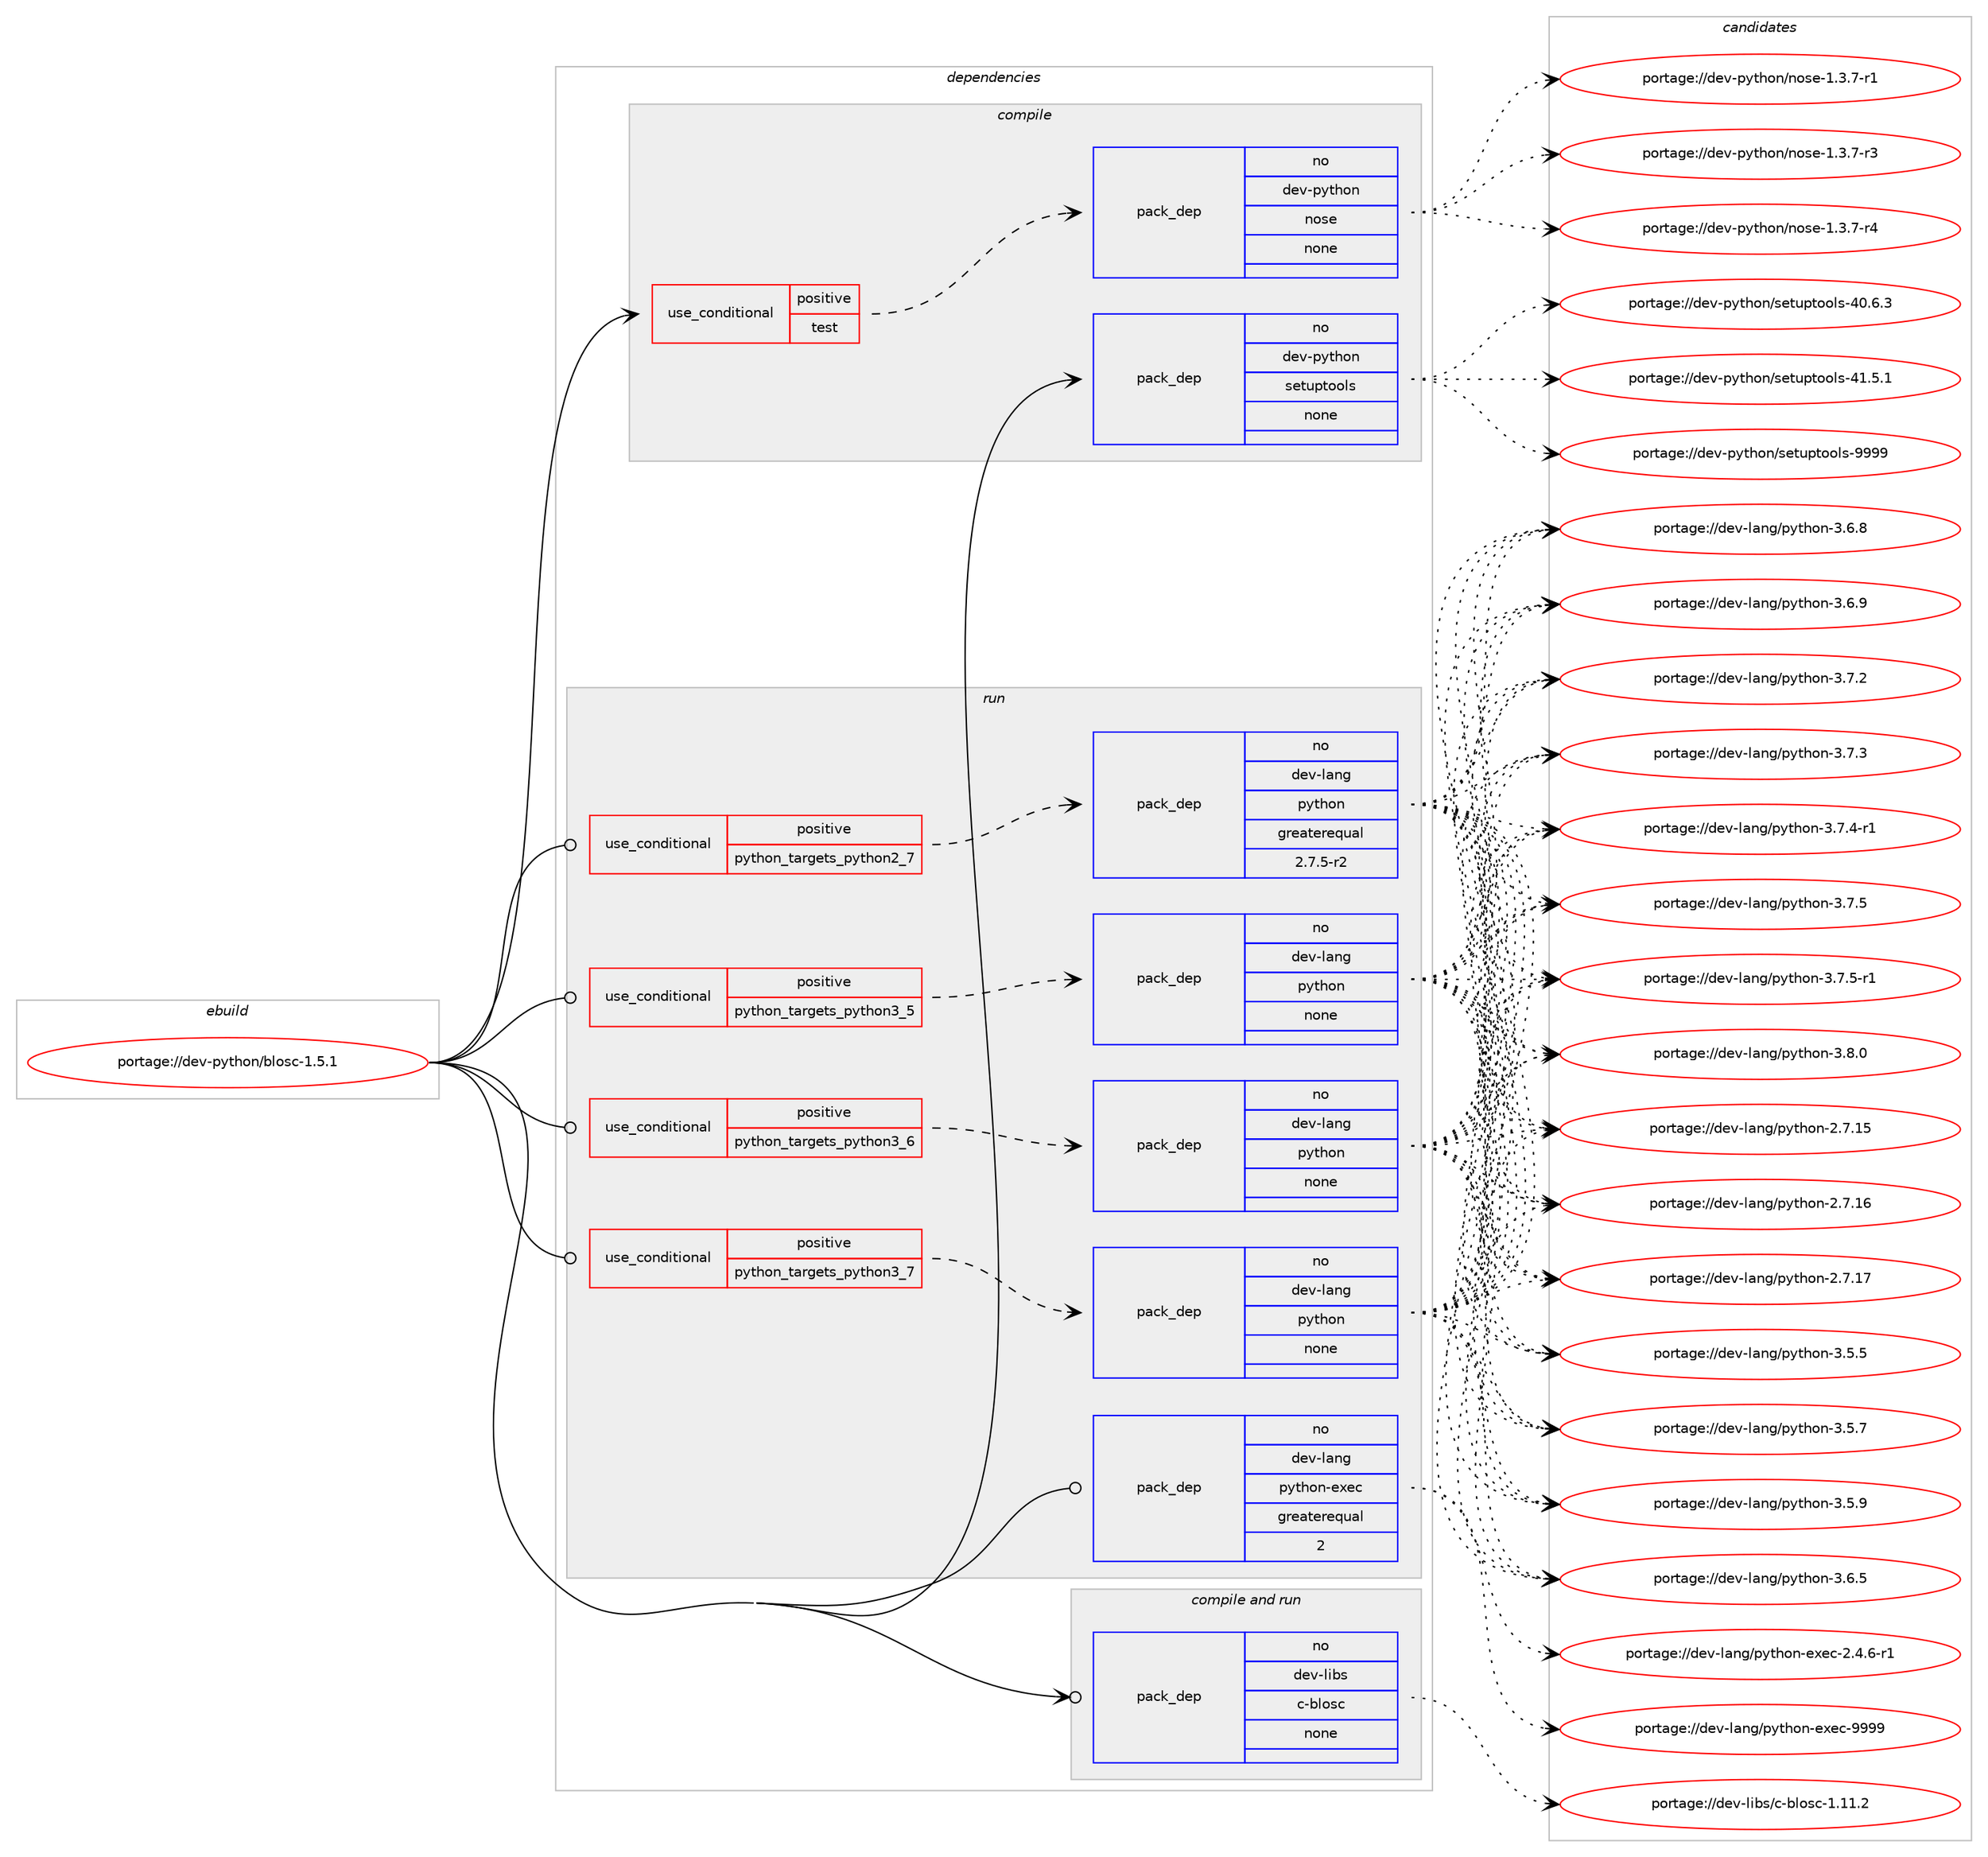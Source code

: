 digraph prolog {

# *************
# Graph options
# *************

newrank=true;
concentrate=true;
compound=true;
graph [rankdir=LR,fontname=Helvetica,fontsize=10,ranksep=1.5];#, ranksep=2.5, nodesep=0.2];
edge  [arrowhead=vee];
node  [fontname=Helvetica,fontsize=10];

# **********
# The ebuild
# **********

subgraph cluster_leftcol {
color=gray;
rank=same;
label=<<i>ebuild</i>>;
id [label="portage://dev-python/blosc-1.5.1", color=red, width=4, href="../dev-python/blosc-1.5.1.svg"];
}

# ****************
# The dependencies
# ****************

subgraph cluster_midcol {
color=gray;
label=<<i>dependencies</i>>;
subgraph cluster_compile {
fillcolor="#eeeeee";
style=filled;
label=<<i>compile</i>>;
subgraph cond26315 {
dependency132195 [label=<<TABLE BORDER="0" CELLBORDER="1" CELLSPACING="0" CELLPADDING="4"><TR><TD ROWSPAN="3" CELLPADDING="10">use_conditional</TD></TR><TR><TD>positive</TD></TR><TR><TD>test</TD></TR></TABLE>>, shape=none, color=red];
subgraph pack102574 {
dependency132196 [label=<<TABLE BORDER="0" CELLBORDER="1" CELLSPACING="0" CELLPADDING="4" WIDTH="220"><TR><TD ROWSPAN="6" CELLPADDING="30">pack_dep</TD></TR><TR><TD WIDTH="110">no</TD></TR><TR><TD>dev-python</TD></TR><TR><TD>nose</TD></TR><TR><TD>none</TD></TR><TR><TD></TD></TR></TABLE>>, shape=none, color=blue];
}
dependency132195:e -> dependency132196:w [weight=20,style="dashed",arrowhead="vee"];
}
id:e -> dependency132195:w [weight=20,style="solid",arrowhead="vee"];
subgraph pack102575 {
dependency132197 [label=<<TABLE BORDER="0" CELLBORDER="1" CELLSPACING="0" CELLPADDING="4" WIDTH="220"><TR><TD ROWSPAN="6" CELLPADDING="30">pack_dep</TD></TR><TR><TD WIDTH="110">no</TD></TR><TR><TD>dev-python</TD></TR><TR><TD>setuptools</TD></TR><TR><TD>none</TD></TR><TR><TD></TD></TR></TABLE>>, shape=none, color=blue];
}
id:e -> dependency132197:w [weight=20,style="solid",arrowhead="vee"];
}
subgraph cluster_compileandrun {
fillcolor="#eeeeee";
style=filled;
label=<<i>compile and run</i>>;
subgraph pack102576 {
dependency132198 [label=<<TABLE BORDER="0" CELLBORDER="1" CELLSPACING="0" CELLPADDING="4" WIDTH="220"><TR><TD ROWSPAN="6" CELLPADDING="30">pack_dep</TD></TR><TR><TD WIDTH="110">no</TD></TR><TR><TD>dev-libs</TD></TR><TR><TD>c-blosc</TD></TR><TR><TD>none</TD></TR><TR><TD></TD></TR></TABLE>>, shape=none, color=blue];
}
id:e -> dependency132198:w [weight=20,style="solid",arrowhead="odotvee"];
}
subgraph cluster_run {
fillcolor="#eeeeee";
style=filled;
label=<<i>run</i>>;
subgraph cond26316 {
dependency132199 [label=<<TABLE BORDER="0" CELLBORDER="1" CELLSPACING="0" CELLPADDING="4"><TR><TD ROWSPAN="3" CELLPADDING="10">use_conditional</TD></TR><TR><TD>positive</TD></TR><TR><TD>python_targets_python2_7</TD></TR></TABLE>>, shape=none, color=red];
subgraph pack102577 {
dependency132200 [label=<<TABLE BORDER="0" CELLBORDER="1" CELLSPACING="0" CELLPADDING="4" WIDTH="220"><TR><TD ROWSPAN="6" CELLPADDING="30">pack_dep</TD></TR><TR><TD WIDTH="110">no</TD></TR><TR><TD>dev-lang</TD></TR><TR><TD>python</TD></TR><TR><TD>greaterequal</TD></TR><TR><TD>2.7.5-r2</TD></TR></TABLE>>, shape=none, color=blue];
}
dependency132199:e -> dependency132200:w [weight=20,style="dashed",arrowhead="vee"];
}
id:e -> dependency132199:w [weight=20,style="solid",arrowhead="odot"];
subgraph cond26317 {
dependency132201 [label=<<TABLE BORDER="0" CELLBORDER="1" CELLSPACING="0" CELLPADDING="4"><TR><TD ROWSPAN="3" CELLPADDING="10">use_conditional</TD></TR><TR><TD>positive</TD></TR><TR><TD>python_targets_python3_5</TD></TR></TABLE>>, shape=none, color=red];
subgraph pack102578 {
dependency132202 [label=<<TABLE BORDER="0" CELLBORDER="1" CELLSPACING="0" CELLPADDING="4" WIDTH="220"><TR><TD ROWSPAN="6" CELLPADDING="30">pack_dep</TD></TR><TR><TD WIDTH="110">no</TD></TR><TR><TD>dev-lang</TD></TR><TR><TD>python</TD></TR><TR><TD>none</TD></TR><TR><TD></TD></TR></TABLE>>, shape=none, color=blue];
}
dependency132201:e -> dependency132202:w [weight=20,style="dashed",arrowhead="vee"];
}
id:e -> dependency132201:w [weight=20,style="solid",arrowhead="odot"];
subgraph cond26318 {
dependency132203 [label=<<TABLE BORDER="0" CELLBORDER="1" CELLSPACING="0" CELLPADDING="4"><TR><TD ROWSPAN="3" CELLPADDING="10">use_conditional</TD></TR><TR><TD>positive</TD></TR><TR><TD>python_targets_python3_6</TD></TR></TABLE>>, shape=none, color=red];
subgraph pack102579 {
dependency132204 [label=<<TABLE BORDER="0" CELLBORDER="1" CELLSPACING="0" CELLPADDING="4" WIDTH="220"><TR><TD ROWSPAN="6" CELLPADDING="30">pack_dep</TD></TR><TR><TD WIDTH="110">no</TD></TR><TR><TD>dev-lang</TD></TR><TR><TD>python</TD></TR><TR><TD>none</TD></TR><TR><TD></TD></TR></TABLE>>, shape=none, color=blue];
}
dependency132203:e -> dependency132204:w [weight=20,style="dashed",arrowhead="vee"];
}
id:e -> dependency132203:w [weight=20,style="solid",arrowhead="odot"];
subgraph cond26319 {
dependency132205 [label=<<TABLE BORDER="0" CELLBORDER="1" CELLSPACING="0" CELLPADDING="4"><TR><TD ROWSPAN="3" CELLPADDING="10">use_conditional</TD></TR><TR><TD>positive</TD></TR><TR><TD>python_targets_python3_7</TD></TR></TABLE>>, shape=none, color=red];
subgraph pack102580 {
dependency132206 [label=<<TABLE BORDER="0" CELLBORDER="1" CELLSPACING="0" CELLPADDING="4" WIDTH="220"><TR><TD ROWSPAN="6" CELLPADDING="30">pack_dep</TD></TR><TR><TD WIDTH="110">no</TD></TR><TR><TD>dev-lang</TD></TR><TR><TD>python</TD></TR><TR><TD>none</TD></TR><TR><TD></TD></TR></TABLE>>, shape=none, color=blue];
}
dependency132205:e -> dependency132206:w [weight=20,style="dashed",arrowhead="vee"];
}
id:e -> dependency132205:w [weight=20,style="solid",arrowhead="odot"];
subgraph pack102581 {
dependency132207 [label=<<TABLE BORDER="0" CELLBORDER="1" CELLSPACING="0" CELLPADDING="4" WIDTH="220"><TR><TD ROWSPAN="6" CELLPADDING="30">pack_dep</TD></TR><TR><TD WIDTH="110">no</TD></TR><TR><TD>dev-lang</TD></TR><TR><TD>python-exec</TD></TR><TR><TD>greaterequal</TD></TR><TR><TD>2</TD></TR></TABLE>>, shape=none, color=blue];
}
id:e -> dependency132207:w [weight=20,style="solid",arrowhead="odot"];
}
}

# **************
# The candidates
# **************

subgraph cluster_choices {
rank=same;
color=gray;
label=<<i>candidates</i>>;

subgraph choice102574 {
color=black;
nodesep=1;
choiceportage10010111845112121116104111110471101111151014549465146554511449 [label="portage://dev-python/nose-1.3.7-r1", color=red, width=4,href="../dev-python/nose-1.3.7-r1.svg"];
choiceportage10010111845112121116104111110471101111151014549465146554511451 [label="portage://dev-python/nose-1.3.7-r3", color=red, width=4,href="../dev-python/nose-1.3.7-r3.svg"];
choiceportage10010111845112121116104111110471101111151014549465146554511452 [label="portage://dev-python/nose-1.3.7-r4", color=red, width=4,href="../dev-python/nose-1.3.7-r4.svg"];
dependency132196:e -> choiceportage10010111845112121116104111110471101111151014549465146554511449:w [style=dotted,weight="100"];
dependency132196:e -> choiceportage10010111845112121116104111110471101111151014549465146554511451:w [style=dotted,weight="100"];
dependency132196:e -> choiceportage10010111845112121116104111110471101111151014549465146554511452:w [style=dotted,weight="100"];
}
subgraph choice102575 {
color=black;
nodesep=1;
choiceportage100101118451121211161041111104711510111611711211611111110811545524846544651 [label="portage://dev-python/setuptools-40.6.3", color=red, width=4,href="../dev-python/setuptools-40.6.3.svg"];
choiceportage100101118451121211161041111104711510111611711211611111110811545524946534649 [label="portage://dev-python/setuptools-41.5.1", color=red, width=4,href="../dev-python/setuptools-41.5.1.svg"];
choiceportage10010111845112121116104111110471151011161171121161111111081154557575757 [label="portage://dev-python/setuptools-9999", color=red, width=4,href="../dev-python/setuptools-9999.svg"];
dependency132197:e -> choiceportage100101118451121211161041111104711510111611711211611111110811545524846544651:w [style=dotted,weight="100"];
dependency132197:e -> choiceportage100101118451121211161041111104711510111611711211611111110811545524946534649:w [style=dotted,weight="100"];
dependency132197:e -> choiceportage10010111845112121116104111110471151011161171121161111111081154557575757:w [style=dotted,weight="100"];
}
subgraph choice102576 {
color=black;
nodesep=1;
choiceportage1001011184510810598115479945981081111159945494649494650 [label="portage://dev-libs/c-blosc-1.11.2", color=red, width=4,href="../dev-libs/c-blosc-1.11.2.svg"];
dependency132198:e -> choiceportage1001011184510810598115479945981081111159945494649494650:w [style=dotted,weight="100"];
}
subgraph choice102577 {
color=black;
nodesep=1;
choiceportage10010111845108971101034711212111610411111045504655464953 [label="portage://dev-lang/python-2.7.15", color=red, width=4,href="../dev-lang/python-2.7.15.svg"];
choiceportage10010111845108971101034711212111610411111045504655464954 [label="portage://dev-lang/python-2.7.16", color=red, width=4,href="../dev-lang/python-2.7.16.svg"];
choiceportage10010111845108971101034711212111610411111045504655464955 [label="portage://dev-lang/python-2.7.17", color=red, width=4,href="../dev-lang/python-2.7.17.svg"];
choiceportage100101118451089711010347112121116104111110455146534653 [label="portage://dev-lang/python-3.5.5", color=red, width=4,href="../dev-lang/python-3.5.5.svg"];
choiceportage100101118451089711010347112121116104111110455146534655 [label="portage://dev-lang/python-3.5.7", color=red, width=4,href="../dev-lang/python-3.5.7.svg"];
choiceportage100101118451089711010347112121116104111110455146534657 [label="portage://dev-lang/python-3.5.9", color=red, width=4,href="../dev-lang/python-3.5.9.svg"];
choiceportage100101118451089711010347112121116104111110455146544653 [label="portage://dev-lang/python-3.6.5", color=red, width=4,href="../dev-lang/python-3.6.5.svg"];
choiceportage100101118451089711010347112121116104111110455146544656 [label="portage://dev-lang/python-3.6.8", color=red, width=4,href="../dev-lang/python-3.6.8.svg"];
choiceportage100101118451089711010347112121116104111110455146544657 [label="portage://dev-lang/python-3.6.9", color=red, width=4,href="../dev-lang/python-3.6.9.svg"];
choiceportage100101118451089711010347112121116104111110455146554650 [label="portage://dev-lang/python-3.7.2", color=red, width=4,href="../dev-lang/python-3.7.2.svg"];
choiceportage100101118451089711010347112121116104111110455146554651 [label="portage://dev-lang/python-3.7.3", color=red, width=4,href="../dev-lang/python-3.7.3.svg"];
choiceportage1001011184510897110103471121211161041111104551465546524511449 [label="portage://dev-lang/python-3.7.4-r1", color=red, width=4,href="../dev-lang/python-3.7.4-r1.svg"];
choiceportage100101118451089711010347112121116104111110455146554653 [label="portage://dev-lang/python-3.7.5", color=red, width=4,href="../dev-lang/python-3.7.5.svg"];
choiceportage1001011184510897110103471121211161041111104551465546534511449 [label="portage://dev-lang/python-3.7.5-r1", color=red, width=4,href="../dev-lang/python-3.7.5-r1.svg"];
choiceportage100101118451089711010347112121116104111110455146564648 [label="portage://dev-lang/python-3.8.0", color=red, width=4,href="../dev-lang/python-3.8.0.svg"];
dependency132200:e -> choiceportage10010111845108971101034711212111610411111045504655464953:w [style=dotted,weight="100"];
dependency132200:e -> choiceportage10010111845108971101034711212111610411111045504655464954:w [style=dotted,weight="100"];
dependency132200:e -> choiceportage10010111845108971101034711212111610411111045504655464955:w [style=dotted,weight="100"];
dependency132200:e -> choiceportage100101118451089711010347112121116104111110455146534653:w [style=dotted,weight="100"];
dependency132200:e -> choiceportage100101118451089711010347112121116104111110455146534655:w [style=dotted,weight="100"];
dependency132200:e -> choiceportage100101118451089711010347112121116104111110455146534657:w [style=dotted,weight="100"];
dependency132200:e -> choiceportage100101118451089711010347112121116104111110455146544653:w [style=dotted,weight="100"];
dependency132200:e -> choiceportage100101118451089711010347112121116104111110455146544656:w [style=dotted,weight="100"];
dependency132200:e -> choiceportage100101118451089711010347112121116104111110455146544657:w [style=dotted,weight="100"];
dependency132200:e -> choiceportage100101118451089711010347112121116104111110455146554650:w [style=dotted,weight="100"];
dependency132200:e -> choiceportage100101118451089711010347112121116104111110455146554651:w [style=dotted,weight="100"];
dependency132200:e -> choiceportage1001011184510897110103471121211161041111104551465546524511449:w [style=dotted,weight="100"];
dependency132200:e -> choiceportage100101118451089711010347112121116104111110455146554653:w [style=dotted,weight="100"];
dependency132200:e -> choiceportage1001011184510897110103471121211161041111104551465546534511449:w [style=dotted,weight="100"];
dependency132200:e -> choiceportage100101118451089711010347112121116104111110455146564648:w [style=dotted,weight="100"];
}
subgraph choice102578 {
color=black;
nodesep=1;
choiceportage10010111845108971101034711212111610411111045504655464953 [label="portage://dev-lang/python-2.7.15", color=red, width=4,href="../dev-lang/python-2.7.15.svg"];
choiceportage10010111845108971101034711212111610411111045504655464954 [label="portage://dev-lang/python-2.7.16", color=red, width=4,href="../dev-lang/python-2.7.16.svg"];
choiceportage10010111845108971101034711212111610411111045504655464955 [label="portage://dev-lang/python-2.7.17", color=red, width=4,href="../dev-lang/python-2.7.17.svg"];
choiceportage100101118451089711010347112121116104111110455146534653 [label="portage://dev-lang/python-3.5.5", color=red, width=4,href="../dev-lang/python-3.5.5.svg"];
choiceportage100101118451089711010347112121116104111110455146534655 [label="portage://dev-lang/python-3.5.7", color=red, width=4,href="../dev-lang/python-3.5.7.svg"];
choiceportage100101118451089711010347112121116104111110455146534657 [label="portage://dev-lang/python-3.5.9", color=red, width=4,href="../dev-lang/python-3.5.9.svg"];
choiceportage100101118451089711010347112121116104111110455146544653 [label="portage://dev-lang/python-3.6.5", color=red, width=4,href="../dev-lang/python-3.6.5.svg"];
choiceportage100101118451089711010347112121116104111110455146544656 [label="portage://dev-lang/python-3.6.8", color=red, width=4,href="../dev-lang/python-3.6.8.svg"];
choiceportage100101118451089711010347112121116104111110455146544657 [label="portage://dev-lang/python-3.6.9", color=red, width=4,href="../dev-lang/python-3.6.9.svg"];
choiceportage100101118451089711010347112121116104111110455146554650 [label="portage://dev-lang/python-3.7.2", color=red, width=4,href="../dev-lang/python-3.7.2.svg"];
choiceportage100101118451089711010347112121116104111110455146554651 [label="portage://dev-lang/python-3.7.3", color=red, width=4,href="../dev-lang/python-3.7.3.svg"];
choiceportage1001011184510897110103471121211161041111104551465546524511449 [label="portage://dev-lang/python-3.7.4-r1", color=red, width=4,href="../dev-lang/python-3.7.4-r1.svg"];
choiceportage100101118451089711010347112121116104111110455146554653 [label="portage://dev-lang/python-3.7.5", color=red, width=4,href="../dev-lang/python-3.7.5.svg"];
choiceportage1001011184510897110103471121211161041111104551465546534511449 [label="portage://dev-lang/python-3.7.5-r1", color=red, width=4,href="../dev-lang/python-3.7.5-r1.svg"];
choiceportage100101118451089711010347112121116104111110455146564648 [label="portage://dev-lang/python-3.8.0", color=red, width=4,href="../dev-lang/python-3.8.0.svg"];
dependency132202:e -> choiceportage10010111845108971101034711212111610411111045504655464953:w [style=dotted,weight="100"];
dependency132202:e -> choiceportage10010111845108971101034711212111610411111045504655464954:w [style=dotted,weight="100"];
dependency132202:e -> choiceportage10010111845108971101034711212111610411111045504655464955:w [style=dotted,weight="100"];
dependency132202:e -> choiceportage100101118451089711010347112121116104111110455146534653:w [style=dotted,weight="100"];
dependency132202:e -> choiceportage100101118451089711010347112121116104111110455146534655:w [style=dotted,weight="100"];
dependency132202:e -> choiceportage100101118451089711010347112121116104111110455146534657:w [style=dotted,weight="100"];
dependency132202:e -> choiceportage100101118451089711010347112121116104111110455146544653:w [style=dotted,weight="100"];
dependency132202:e -> choiceportage100101118451089711010347112121116104111110455146544656:w [style=dotted,weight="100"];
dependency132202:e -> choiceportage100101118451089711010347112121116104111110455146544657:w [style=dotted,weight="100"];
dependency132202:e -> choiceportage100101118451089711010347112121116104111110455146554650:w [style=dotted,weight="100"];
dependency132202:e -> choiceportage100101118451089711010347112121116104111110455146554651:w [style=dotted,weight="100"];
dependency132202:e -> choiceportage1001011184510897110103471121211161041111104551465546524511449:w [style=dotted,weight="100"];
dependency132202:e -> choiceportage100101118451089711010347112121116104111110455146554653:w [style=dotted,weight="100"];
dependency132202:e -> choiceportage1001011184510897110103471121211161041111104551465546534511449:w [style=dotted,weight="100"];
dependency132202:e -> choiceportage100101118451089711010347112121116104111110455146564648:w [style=dotted,weight="100"];
}
subgraph choice102579 {
color=black;
nodesep=1;
choiceportage10010111845108971101034711212111610411111045504655464953 [label="portage://dev-lang/python-2.7.15", color=red, width=4,href="../dev-lang/python-2.7.15.svg"];
choiceportage10010111845108971101034711212111610411111045504655464954 [label="portage://dev-lang/python-2.7.16", color=red, width=4,href="../dev-lang/python-2.7.16.svg"];
choiceportage10010111845108971101034711212111610411111045504655464955 [label="portage://dev-lang/python-2.7.17", color=red, width=4,href="../dev-lang/python-2.7.17.svg"];
choiceportage100101118451089711010347112121116104111110455146534653 [label="portage://dev-lang/python-3.5.5", color=red, width=4,href="../dev-lang/python-3.5.5.svg"];
choiceportage100101118451089711010347112121116104111110455146534655 [label="portage://dev-lang/python-3.5.7", color=red, width=4,href="../dev-lang/python-3.5.7.svg"];
choiceportage100101118451089711010347112121116104111110455146534657 [label="portage://dev-lang/python-3.5.9", color=red, width=4,href="../dev-lang/python-3.5.9.svg"];
choiceportage100101118451089711010347112121116104111110455146544653 [label="portage://dev-lang/python-3.6.5", color=red, width=4,href="../dev-lang/python-3.6.5.svg"];
choiceportage100101118451089711010347112121116104111110455146544656 [label="portage://dev-lang/python-3.6.8", color=red, width=4,href="../dev-lang/python-3.6.8.svg"];
choiceportage100101118451089711010347112121116104111110455146544657 [label="portage://dev-lang/python-3.6.9", color=red, width=4,href="../dev-lang/python-3.6.9.svg"];
choiceportage100101118451089711010347112121116104111110455146554650 [label="portage://dev-lang/python-3.7.2", color=red, width=4,href="../dev-lang/python-3.7.2.svg"];
choiceportage100101118451089711010347112121116104111110455146554651 [label="portage://dev-lang/python-3.7.3", color=red, width=4,href="../dev-lang/python-3.7.3.svg"];
choiceportage1001011184510897110103471121211161041111104551465546524511449 [label="portage://dev-lang/python-3.7.4-r1", color=red, width=4,href="../dev-lang/python-3.7.4-r1.svg"];
choiceportage100101118451089711010347112121116104111110455146554653 [label="portage://dev-lang/python-3.7.5", color=red, width=4,href="../dev-lang/python-3.7.5.svg"];
choiceportage1001011184510897110103471121211161041111104551465546534511449 [label="portage://dev-lang/python-3.7.5-r1", color=red, width=4,href="../dev-lang/python-3.7.5-r1.svg"];
choiceportage100101118451089711010347112121116104111110455146564648 [label="portage://dev-lang/python-3.8.0", color=red, width=4,href="../dev-lang/python-3.8.0.svg"];
dependency132204:e -> choiceportage10010111845108971101034711212111610411111045504655464953:w [style=dotted,weight="100"];
dependency132204:e -> choiceportage10010111845108971101034711212111610411111045504655464954:w [style=dotted,weight="100"];
dependency132204:e -> choiceportage10010111845108971101034711212111610411111045504655464955:w [style=dotted,weight="100"];
dependency132204:e -> choiceportage100101118451089711010347112121116104111110455146534653:w [style=dotted,weight="100"];
dependency132204:e -> choiceportage100101118451089711010347112121116104111110455146534655:w [style=dotted,weight="100"];
dependency132204:e -> choiceportage100101118451089711010347112121116104111110455146534657:w [style=dotted,weight="100"];
dependency132204:e -> choiceportage100101118451089711010347112121116104111110455146544653:w [style=dotted,weight="100"];
dependency132204:e -> choiceportage100101118451089711010347112121116104111110455146544656:w [style=dotted,weight="100"];
dependency132204:e -> choiceportage100101118451089711010347112121116104111110455146544657:w [style=dotted,weight="100"];
dependency132204:e -> choiceportage100101118451089711010347112121116104111110455146554650:w [style=dotted,weight="100"];
dependency132204:e -> choiceportage100101118451089711010347112121116104111110455146554651:w [style=dotted,weight="100"];
dependency132204:e -> choiceportage1001011184510897110103471121211161041111104551465546524511449:w [style=dotted,weight="100"];
dependency132204:e -> choiceportage100101118451089711010347112121116104111110455146554653:w [style=dotted,weight="100"];
dependency132204:e -> choiceportage1001011184510897110103471121211161041111104551465546534511449:w [style=dotted,weight="100"];
dependency132204:e -> choiceportage100101118451089711010347112121116104111110455146564648:w [style=dotted,weight="100"];
}
subgraph choice102580 {
color=black;
nodesep=1;
choiceportage10010111845108971101034711212111610411111045504655464953 [label="portage://dev-lang/python-2.7.15", color=red, width=4,href="../dev-lang/python-2.7.15.svg"];
choiceportage10010111845108971101034711212111610411111045504655464954 [label="portage://dev-lang/python-2.7.16", color=red, width=4,href="../dev-lang/python-2.7.16.svg"];
choiceportage10010111845108971101034711212111610411111045504655464955 [label="portage://dev-lang/python-2.7.17", color=red, width=4,href="../dev-lang/python-2.7.17.svg"];
choiceportage100101118451089711010347112121116104111110455146534653 [label="portage://dev-lang/python-3.5.5", color=red, width=4,href="../dev-lang/python-3.5.5.svg"];
choiceportage100101118451089711010347112121116104111110455146534655 [label="portage://dev-lang/python-3.5.7", color=red, width=4,href="../dev-lang/python-3.5.7.svg"];
choiceportage100101118451089711010347112121116104111110455146534657 [label="portage://dev-lang/python-3.5.9", color=red, width=4,href="../dev-lang/python-3.5.9.svg"];
choiceportage100101118451089711010347112121116104111110455146544653 [label="portage://dev-lang/python-3.6.5", color=red, width=4,href="../dev-lang/python-3.6.5.svg"];
choiceportage100101118451089711010347112121116104111110455146544656 [label="portage://dev-lang/python-3.6.8", color=red, width=4,href="../dev-lang/python-3.6.8.svg"];
choiceportage100101118451089711010347112121116104111110455146544657 [label="portage://dev-lang/python-3.6.9", color=red, width=4,href="../dev-lang/python-3.6.9.svg"];
choiceportage100101118451089711010347112121116104111110455146554650 [label="portage://dev-lang/python-3.7.2", color=red, width=4,href="../dev-lang/python-3.7.2.svg"];
choiceportage100101118451089711010347112121116104111110455146554651 [label="portage://dev-lang/python-3.7.3", color=red, width=4,href="../dev-lang/python-3.7.3.svg"];
choiceportage1001011184510897110103471121211161041111104551465546524511449 [label="portage://dev-lang/python-3.7.4-r1", color=red, width=4,href="../dev-lang/python-3.7.4-r1.svg"];
choiceportage100101118451089711010347112121116104111110455146554653 [label="portage://dev-lang/python-3.7.5", color=red, width=4,href="../dev-lang/python-3.7.5.svg"];
choiceportage1001011184510897110103471121211161041111104551465546534511449 [label="portage://dev-lang/python-3.7.5-r1", color=red, width=4,href="../dev-lang/python-3.7.5-r1.svg"];
choiceportage100101118451089711010347112121116104111110455146564648 [label="portage://dev-lang/python-3.8.0", color=red, width=4,href="../dev-lang/python-3.8.0.svg"];
dependency132206:e -> choiceportage10010111845108971101034711212111610411111045504655464953:w [style=dotted,weight="100"];
dependency132206:e -> choiceportage10010111845108971101034711212111610411111045504655464954:w [style=dotted,weight="100"];
dependency132206:e -> choiceportage10010111845108971101034711212111610411111045504655464955:w [style=dotted,weight="100"];
dependency132206:e -> choiceportage100101118451089711010347112121116104111110455146534653:w [style=dotted,weight="100"];
dependency132206:e -> choiceportage100101118451089711010347112121116104111110455146534655:w [style=dotted,weight="100"];
dependency132206:e -> choiceportage100101118451089711010347112121116104111110455146534657:w [style=dotted,weight="100"];
dependency132206:e -> choiceportage100101118451089711010347112121116104111110455146544653:w [style=dotted,weight="100"];
dependency132206:e -> choiceportage100101118451089711010347112121116104111110455146544656:w [style=dotted,weight="100"];
dependency132206:e -> choiceportage100101118451089711010347112121116104111110455146544657:w [style=dotted,weight="100"];
dependency132206:e -> choiceportage100101118451089711010347112121116104111110455146554650:w [style=dotted,weight="100"];
dependency132206:e -> choiceportage100101118451089711010347112121116104111110455146554651:w [style=dotted,weight="100"];
dependency132206:e -> choiceportage1001011184510897110103471121211161041111104551465546524511449:w [style=dotted,weight="100"];
dependency132206:e -> choiceportage100101118451089711010347112121116104111110455146554653:w [style=dotted,weight="100"];
dependency132206:e -> choiceportage1001011184510897110103471121211161041111104551465546534511449:w [style=dotted,weight="100"];
dependency132206:e -> choiceportage100101118451089711010347112121116104111110455146564648:w [style=dotted,weight="100"];
}
subgraph choice102581 {
color=black;
nodesep=1;
choiceportage10010111845108971101034711212111610411111045101120101994550465246544511449 [label="portage://dev-lang/python-exec-2.4.6-r1", color=red, width=4,href="../dev-lang/python-exec-2.4.6-r1.svg"];
choiceportage10010111845108971101034711212111610411111045101120101994557575757 [label="portage://dev-lang/python-exec-9999", color=red, width=4,href="../dev-lang/python-exec-9999.svg"];
dependency132207:e -> choiceportage10010111845108971101034711212111610411111045101120101994550465246544511449:w [style=dotted,weight="100"];
dependency132207:e -> choiceportage10010111845108971101034711212111610411111045101120101994557575757:w [style=dotted,weight="100"];
}
}

}
